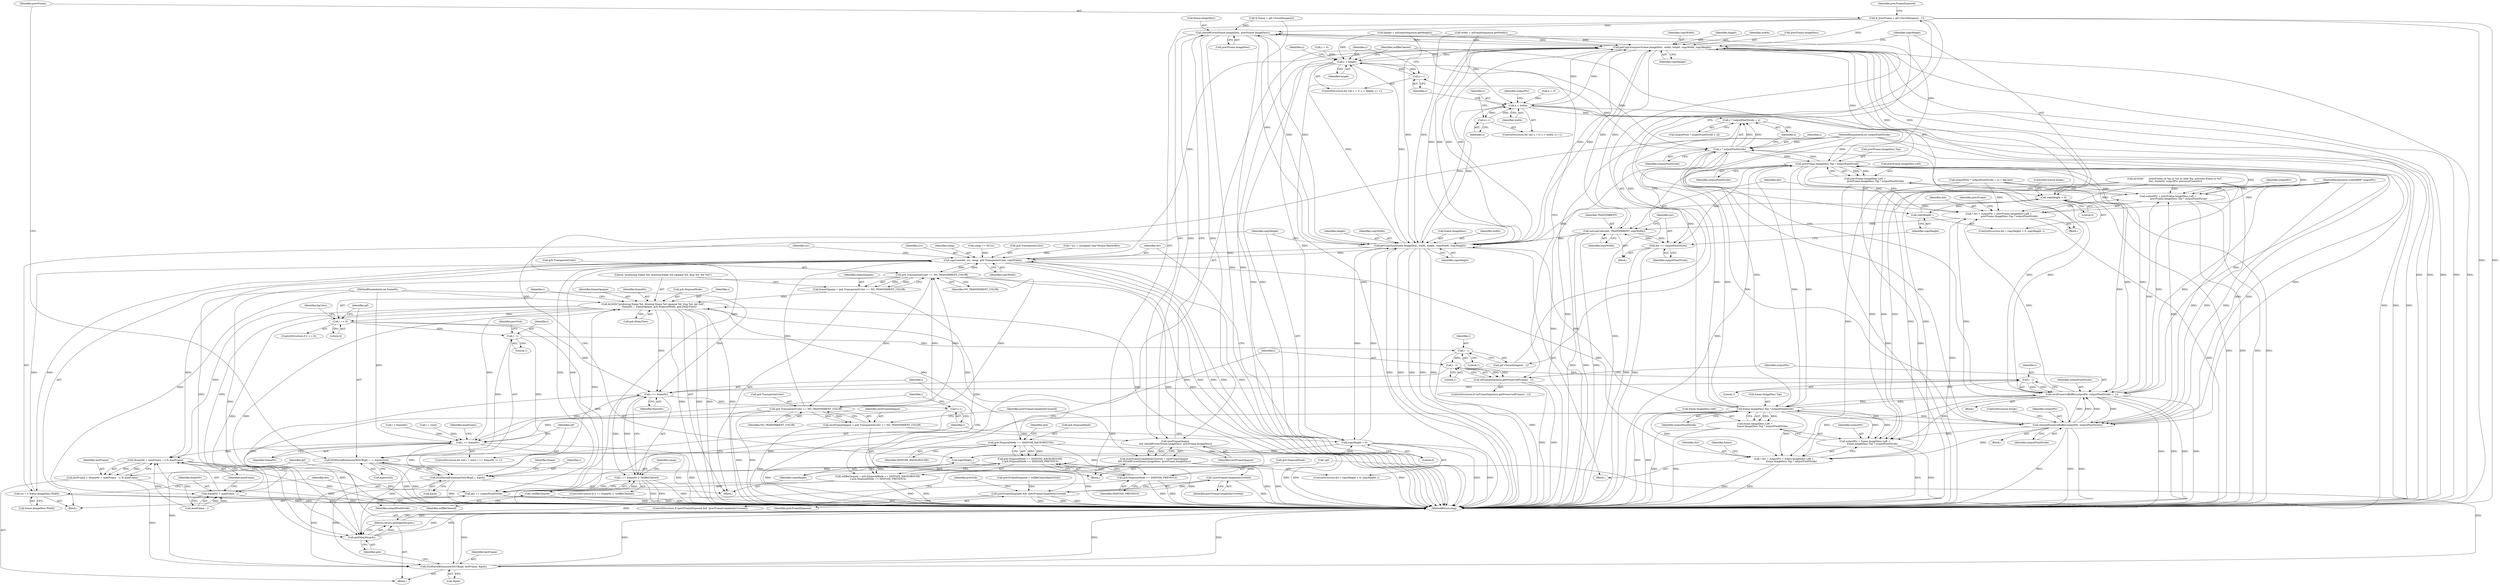 digraph "1_Android_ede8f95361dcbf9757aaf6d25ce59fa3767344e3@array" {
"1000273" [label="(Call,& prevFrame = gif->SavedImages[i - 1])"];
"1000300" [label="(Call,checkIfCover(frame.ImageDesc, prevFrame.ImageDesc))"];
"1000298" [label="(Call,newFrameOpaque\n && checkIfCover(frame.ImageDesc, prevFrame.ImageDesc))"];
"1000296" [label="(Call,prevFrameCompletelyCovered = newFrameOpaque\n && checkIfCover(frame.ImageDesc, prevFrame.ImageDesc))"];
"1000310" [label="(Call,!prevFrameCompletelyCovered)"];
"1000308" [label="(Call,prevFrameDisposed && !prevFrameCompletelyCovered)"];
"1000340" [label="(Call,getCopySize(prevFrame.ImageDesc, width, height, copyWidth, copyHeight))"];
"1000236" [label="(Call,y < height)"];
"1000239" [label="(Call,y++)"];
"1000257" [label="(Call,y * outputPixelStride)"];
"1000256" [label="(Call,y * outputPixelStride + x)"];
"1000331" [label="(Call,prevFrame.ImageDesc.Top * outputPixelStride)"];
"1000321" [label="(Call,* dst = outputPtr + prevFrame.ImageDesc.Left +\n                            prevFrame.ImageDesc.Top * outputPixelStride)"];
"1000355" [label="(Call,setLineColor(dst, TRANSPARENT, copyWidth))"];
"1000359" [label="(Call,dst += outputPixelStride)"];
"1000468" [label="(Call,getCopySize(frame.ImageDesc, width, height, copyWidth, copyHeight))"];
"1000247" [label="(Call,x < width)"];
"1000250" [label="(Call,x++)"];
"1000477" [label="(Call,copyHeight > 0)"];
"1000480" [label="(Call,copyHeight--)"];
"1000483" [label="(Call,copyLine(dst, src, cmap, gcb.TransparentColor, copyWidth))"];
"1000206" [label="(Call,gcb.TransparentColor == NO_TRANSPARENT_COLOR)"];
"1000204" [label="(Call,frameOpaque = gcb.TransparentColor == NO_TRANSPARENT_COLOR)"];
"1000211" [label="(Call,ALOGD(\"producing frame %d, drawing frame %d (opaque %d, disp %d, del %d)\",\n                frameNr, i, frameOpaque, gcb.DisposalMode, gcb.DelayTime))"];
"1000223" [label="(Call,i == 0)"];
"1000267" [label="(Call,i - 1)"];
"1000265" [label="(Call,DGifSavedExtensionToGCB(gif, i - 1, &prevGcb))"];
"1000190" [label="(Call,DGifSavedExtensionToGCB(gif, i, &gcb))"];
"1000517" [label="(Call,DGifSavedExtensionToGCB(gif, lastFrame, &gcb))"];
"1000279" [label="(Call,i - 1)"];
"1000371" [label="(Call,i - 1)"];
"1000370" [label="(Call,mFrameSequence.getPreservedFrame(i - 1))"];
"1000378" [label="(Call,i - 1)"];
"1000375" [label="(Call,savePreserveBuffer(outputPtr, outputPixelStride, i - 1))"];
"1000323" [label="(Call,outputPtr + prevFrame.ImageDesc.Left +\n                            prevFrame.ImageDesc.Top * outputPixelStride)"];
"1000365" [label="(Call,restorePreserveBuffer(outputPtr, outputPixelStride))"];
"1000449" [label="(Call,* dst = outputPtr + frame.ImageDesc.Left +\n                    frame.ImageDesc.Top * outputPixelStride)"];
"1000451" [label="(Call,outputPtr + frame.ImageDesc.Left +\n                    frame.ImageDesc.Top * outputPixelStride)"];
"1000459" [label="(Call,frame.ImageDesc.Top * outputPixelStride)"];
"1000453" [label="(Call,frame.ImageDesc.Left +\n                    frame.ImageDesc.Top * outputPixelStride)"];
"1000498" [label="(Call,dst += outputPixelStride)"];
"1000397" [label="(Call,i == frameNr)"];
"1000184" [label="(Call,i <= frameNr)"];
"1000510" [label="(Call,(frameNr + maxFrame - 1) % maxFrame)"];
"1000508" [label="(Call,lastFrame = (frameNr + maxFrame - 1) % maxFrame)"];
"1000511" [label="(Call,frameNr + maxFrame - 1)"];
"1000187" [label="(Call,i++)"];
"1000396" [label="(Call,i == frameNr || !willBeCleared)"];
"1000385" [label="(Call,gcb.DisposalMode == DISPOSE_BACKGROUND)"];
"1000384" [label="(Call,gcb.DisposalMode == DISPOSE_BACKGROUND\n || gcb.DisposalMode == DISPOSE_PREVIOUS)"];
"1000382" [label="(Call,willBeCleared = gcb.DisposalMode == DISPOSE_BACKGROUND\n || gcb.DisposalMode == DISPOSE_PREVIOUS)"];
"1000400" [label="(Call,!willBeCleared)"];
"1000390" [label="(Call,gcb.DisposalMode == DISPOSE_PREVIOUS)"];
"1000523" [label="(Call,getDelayMs(gcb))"];
"1000522" [label="(Return,return getDelayMs(gcb);)"];
"1000290" [label="(Call,gcb.TransparentColor == NO_TRANSPARENT_COLOR)"];
"1000288" [label="(Call,newFrameOpaque = gcb.TransparentColor == NO_TRANSPARENT_COLOR)"];
"1000491" [label="(Call,src += frame.ImageDesc.Width)"];
"1000325" [label="(Call,prevFrame.ImageDesc.Left +\n                            prevFrame.ImageDesc.Top * outputPixelStride)"];
"1000349" [label="(Call,copyHeight > 0)"];
"1000352" [label="(Call,copyHeight--)"];
"1000441" [label="(Call,* src = (unsigned char*)frame.RasterBits)"];
"1000219" [label="(Call,gcb.DelayTime)"];
"1000253" [label="(Call,outputPtr[y * outputPixelStride + x] = bgColor)"];
"1000487" [label="(Call,gcb.TransparentColor)"];
"1000481" [label="(Identifier,copyHeight)"];
"1000389" [label="(Identifier,DISPOSE_BACKGROUND)"];
"1000211" [label="(Call,ALOGD(\"producing frame %d, drawing frame %d (opaque %d, disp %d, del %d)\",\n                frameNr, i, frameOpaque, gcb.DisposalMode, gcb.DelayTime))"];
"1000119" [label="(Call,ALOGD(\"      drawFrame on %p nr %d on addr %p, previous frame nr %d\",\n this, frameNr, outputPtr, previousFrameNr))"];
"1000251" [label="(Identifier,x)"];
"1000484" [label="(Identifier,dst)"];
"1000520" [label="(Call,&gcb)"];
"1000454" [label="(Call,frame.ImageDesc.Left)"];
"1000216" [label="(Call,gcb.DisposalMode)"];
"1000325" [label="(Call,prevFrame.ImageDesc.Left +\n                            prevFrame.ImageDesc.Top * outputPixelStride)"];
"1000524" [label="(Identifier,gcb)"];
"1000298" [label="(Call,newFrameOpaque\n && checkIfCover(frame.ImageDesc, prevFrame.ImageDesc))"];
"1000105" [label="(Block,)"];
"1000392" [label="(Identifier,gcb)"];
"1000402" [label="(Block,)"];
"1000358" [label="(Identifier,copyWidth)"];
"1000224" [label="(Identifier,i)"];
"1000263" [label="(Block,)"];
"1000324" [label="(Identifier,outputPtr)"];
"1000210" [label="(Identifier,NO_TRANSPARENT_COLOR)"];
"1000453" [label="(Call,frame.ImageDesc.Left +\n                    frame.ImageDesc.Top * outputPixelStride)"];
"1000296" [label="(Call,prevFrameCompletelyCovered = newFrameOpaque\n && checkIfCover(frame.ImageDesc, prevFrame.ImageDesc))"];
"1000522" [label="(Return,return getDelayMs(gcb);)"];
"1000371" [label="(Call,i - 1)"];
"1000289" [label="(Identifier,newFrameOpaque)"];
"1000390" [label="(Call,gcb.DisposalMode == DISPOSE_PREVIOUS)"];
"1000346" [label="(Identifier,copyWidth)"];
"1000126" [label="(Call,height = mFrameSequence.getHeight())"];
"1000469" [label="(Call,frame.ImageDesc)"];
"1000270" [label="(Call,&prevGcb)"];
"1000315" [label="(Identifier,prevGcb)"];
"1000378" [label="(Call,i - 1)"];
"1000284" [label="(Identifier,prevFrameDisposed)"];
"1000485" [label="(Identifier,src)"];
"1000332" [label="(Call,prevFrame.ImageDesc.Top)"];
"1000231" [label="(ControlStructure,for (int y = 0; y < height; y++))"];
"1000225" [label="(Literal,0)"];
"1000493" [label="(Call,frame.ImageDesc.Width)"];
"1000331" [label="(Call,prevFrame.ImageDesc.Top * outputPixelStride)"];
"1000483" [label="(Call,copyLine(dst, src, cmap, gcb.TransparentColor, copyWidth))"];
"1000342" [label="(Identifier,prevFrame)"];
"1000257" [label="(Call,y * outputPixelStride)"];
"1000361" [label="(Identifier,outputPixelStride)"];
"1000397" [label="(Call,i == frameNr)"];
"1000250" [label="(Call,x++)"];
"1000179" [label="(ControlStructure,for (int i = start; i <= frameNr; i++))"];
"1000290" [label="(Call,gcb.TransparentColor == NO_TRANSPARENT_COLOR)"];
"1000460" [label="(Call,frame.ImageDesc.Top)"];
"1000151" [label="(Call,i < frameNr)"];
"1000357" [label="(Identifier,TRANSPARENT)"];
"1000193" [label="(Call,&gcb)"];
"1000491" [label="(Call,src += frame.ImageDesc.Width)"];
"1000500" [label="(Identifier,outputPixelStride)"];
"1000322" [label="(Identifier,dst)"];
"1000369" [label="(ControlStructure,if (mFrameSequence.getPreservedFrame(i - 1)))"];
"1000269" [label="(Literal,1)"];
"1000291" [label="(Call,gcb.TransparentColor)"];
"1000297" [label="(Identifier,prevFrameCompletelyCovered)"];
"1000311" [label="(Identifier,prevFrameCompletelyCovered)"];
"1000294" [label="(Identifier,NO_TRANSPARENT_COLOR)"];
"1000374" [label="(Block,)"];
"1000477" [label="(Call,copyHeight > 0)"];
"1000368" [label="(ControlStructure,break;)"];
"1000212" [label="(Literal,\"producing frame %d, drawing frame %d (opaque %d, disp %d, del %d)\")"];
"1000345" [label="(Identifier,height)"];
"1000451" [label="(Call,outputPtr + frame.ImageDesc.Left +\n                    frame.ImageDesc.Top * outputPixelStride)"];
"1000518" [label="(Identifier,gif)"];
"1000283" [label="(Call,prevFrameDisposed = willBeCleared(prevGcb))"];
"1000288" [label="(Call,newFrameOpaque = gcb.TransparentColor == NO_TRANSPARENT_COLOR)"];
"1000366" [label="(Identifier,outputPtr)"];
"1000398" [label="(Identifier,i)"];
"1000394" [label="(Identifier,DISPOSE_PREVIOUS)"];
"1000401" [label="(Identifier,willBeCleared)"];
"1000480" [label="(Call,copyHeight--)"];
"1000450" [label="(Identifier,dst)"];
"1000206" [label="(Call,gcb.TransparentColor == NO_TRANSPARENT_COLOR)"];
"1000280" [label="(Identifier,i)"];
"1000186" [label="(Identifier,frameNr)"];
"1000352" [label="(Call,copyHeight--)"];
"1000301" [label="(Call,frame.ImageDesc)"];
"1000499" [label="(Identifier,dst)"];
"1000382" [label="(Call,willBeCleared = gcb.DisposalMode == DISPOSE_BACKGROUND\n || gcb.DisposalMode == DISPOSE_PREVIOUS)"];
"1000354" [label="(Block,)"];
"1000248" [label="(Identifier,x)"];
"1000486" [label="(Identifier,cmap)"];
"1000370" [label="(Call,mFrameSequence.getPreservedFrame(i - 1))"];
"1000299" [label="(Identifier,newFrameOpaque)"];
"1000376" [label="(Identifier,outputPtr)"];
"1000184" [label="(Call,i <= frameNr)"];
"1000472" [label="(Identifier,width)"];
"1000275" [label="(Call,gif->SavedImages[i - 1])"];
"1000259" [label="(Identifier,outputPixelStride)"];
"1000205" [label="(Identifier,frameOpaque)"];
"1000513" [label="(Call,maxFrame - 1)"];
"1000351" [label="(Literal,0)"];
"1000465" [label="(Identifier,outputPixelStride)"];
"1000197" [label="(Identifier,frame)"];
"1000476" [label="(ControlStructure,for (; copyHeight > 0; copyHeight--))"];
"1000353" [label="(Identifier,copyHeight)"];
"1000214" [label="(Identifier,i)"];
"1000367" [label="(Identifier,outputPixelStride)"];
"1000385" [label="(Call,gcb.DisposalMode == DISPOSE_BACKGROUND)"];
"1000350" [label="(Identifier,copyHeight)"];
"1000255" [label="(Identifier,outputPtr)"];
"1000274" [label="(Identifier,prevFrame)"];
"1000267" [label="(Call,i - 1)"];
"1000130" [label="(Call,width = mFrameSequence.getWidth())"];
"1000271" [label="(Identifier,prevGcb)"];
"1000111" [label="(Call,!gif)"];
"1000512" [label="(Identifier,frameNr)"];
"1000310" [label="(Call,!prevFrameCompletelyCovered)"];
"1000473" [label="(Identifier,height)"];
"1000254" [label="(Call,outputPtr[y * outputPixelStride + x])"];
"1000468" [label="(Call,getCopySize(frame.ImageDesc, width, height, copyWidth, copyHeight))"];
"1000323" [label="(Call,outputPtr + prevFrame.ImageDesc.Left +\n                            prevFrame.ImageDesc.Top * outputPixelStride)"];
"1000519" [label="(Identifier,lastFrame)"];
"1000300" [label="(Call,checkIfCover(frame.ImageDesc, prevFrame.ImageDesc))"];
"1000307" [label="(ControlStructure,if (prevFrameDisposed && !prevFrameCompletelyCovered))"];
"1000244" [label="(Call,x = 0)"];
"1000266" [label="(Identifier,gif)"];
"1000379" [label="(Identifier,i)"];
"1000273" [label="(Call,& prevFrame = gif->SavedImages[i - 1])"];
"1000281" [label="(Literal,1)"];
"1000326" [label="(Call,prevFrame.ImageDesc.Left)"];
"1000247" [label="(Call,x < width)"];
"1000189" [label="(Block,)"];
"1000380" [label="(Literal,1)"];
"1000240" [label="(Identifier,y)"];
"1000237" [label="(Identifier,y)"];
"1000525" [label="(MethodReturn,long)"];
"1000260" [label="(Identifier,x)"];
"1000503" [label="(Identifier,maxFrame)"];
"1000215" [label="(Identifier,frameOpaque)"];
"1000242" [label="(ControlStructure,for (int x = 0; x < width; x++))"];
"1000517" [label="(Call,DGifSavedExtensionToGCB(gif, lastFrame, &gcb))"];
"1000470" [label="(Identifier,frame)"];
"1000308" [label="(Call,prevFrameDisposed && !prevFrameCompletelyCovered)"];
"1000384" [label="(Call,gcb.DisposalMode == DISPOSE_BACKGROUND\n || gcb.DisposalMode == DISPOSE_PREVIOUS)"];
"1000222" [label="(ControlStructure,if (i == 0))"];
"1000355" [label="(Call,setLineColor(dst, TRANSPARENT, copyWidth))"];
"1000340" [label="(Call,getCopySize(prevFrame.ImageDesc, width, height, copyWidth, copyHeight))"];
"1000475" [label="(Identifier,copyHeight)"];
"1000474" [label="(Identifier,copyWidth)"];
"1000373" [label="(Literal,1)"];
"1000187" [label="(Call,i++)"];
"1000191" [label="(Identifier,gif)"];
"1000344" [label="(Identifier,width)"];
"1000190" [label="(Call,DGifSavedExtensionToGCB(gif, i, &gcb))"];
"1000372" [label="(Identifier,i)"];
"1000319" [label="(Block,)"];
"1000425" [label="(Call,cmap == NULL)"];
"1000492" [label="(Identifier,src)"];
"1000204" [label="(Call,frameOpaque = gcb.TransparentColor == NO_TRANSPARENT_COLOR)"];
"1000348" [label="(ControlStructure,for (; copyHeight > 0; copyHeight--))"];
"1000377" [label="(Identifier,outputPixelStride)"];
"1000396" [label="(Call,i == frameNr || !willBeCleared)"];
"1000452" [label="(Identifier,outputPtr)"];
"1000360" [label="(Identifier,dst)"];
"1000239" [label="(Call,y++)"];
"1000459" [label="(Call,frame.ImageDesc.Top * outputPixelStride)"];
"1000347" [label="(Identifier,copyHeight)"];
"1000362" [label="(ControlStructure,break;)"];
"1000341" [label="(Call,prevFrame.ImageDesc)"];
"1000386" [label="(Call,gcb.DisposalMode)"];
"1000213" [label="(Identifier,frameNr)"];
"1000498" [label="(Call,dst += outputPixelStride)"];
"1000321" [label="(Call,* dst = outputPtr + prevFrame.ImageDesc.Left +\n                            prevFrame.ImageDesc.Top * outputPixelStride)"];
"1000359" [label="(Call,dst += outputPixelStride)"];
"1000478" [label="(Identifier,copyHeight)"];
"1000482" [label="(Block,)"];
"1000207" [label="(Call,gcb.TransparentColor)"];
"1000510" [label="(Call,(frameNr + maxFrame - 1) % maxFrame)"];
"1000265" [label="(Call,DGifSavedExtensionToGCB(gif, i - 1, &prevGcb))"];
"1000516" [label="(Identifier,maxFrame)"];
"1000245" [label="(Identifier,x)"];
"1000509" [label="(Identifier,lastFrame)"];
"1000268" [label="(Identifier,i)"];
"1000349" [label="(Call,copyHeight > 0)"];
"1000479" [label="(Literal,0)"];
"1000400" [label="(Call,!willBeCleared)"];
"1000356" [label="(Identifier,dst)"];
"1000258" [label="(Identifier,y)"];
"1000511" [label="(Call,frameNr + maxFrame - 1)"];
"1000364" [label="(Block,)"];
"1000395" [label="(ControlStructure,if (i == frameNr || !willBeCleared))"];
"1000103" [label="(MethodParameterIn,int outputPixelStride)"];
"1000256" [label="(Call,y * outputPixelStride + x)"];
"1000399" [label="(Identifier,frameNr)"];
"1000102" [label="(MethodParameterIn,Color8888* outputPtr)"];
"1000185" [label="(Identifier,i)"];
"1000236" [label="(Call,y < height)"];
"1000181" [label="(Call,i = start)"];
"1000233" [label="(Call,y = 0)"];
"1000391" [label="(Call,gcb.DisposalMode)"];
"1000383" [label="(Identifier,willBeCleared)"];
"1000490" [label="(Identifier,copyWidth)"];
"1000523" [label="(Call,getDelayMs(gcb))"];
"1000304" [label="(Call,prevFrame.ImageDesc)"];
"1000188" [label="(Identifier,i)"];
"1000196" [label="(Call,& frame = gif->SavedImages[i])"];
"1000192" [label="(Identifier,i)"];
"1000223" [label="(Call,i == 0)"];
"1000365" [label="(Call,restorePreserveBuffer(outputPtr, outputPixelStride))"];
"1000375" [label="(Call,savePreserveBuffer(outputPtr, outputPixelStride, i - 1))"];
"1000405" [label="(Identifier,cmap)"];
"1000238" [label="(Identifier,height)"];
"1000449" [label="(Call,* dst = outputPtr + frame.ImageDesc.Left +\n                    frame.ImageDesc.Top * outputPixelStride)"];
"1000508" [label="(Call,lastFrame = (frameNr + maxFrame - 1) % maxFrame)"];
"1000279" [label="(Call,i - 1)"];
"1000101" [label="(MethodParameterIn,int frameNr)"];
"1000337" [label="(Identifier,outputPixelStride)"];
"1000249" [label="(Identifier,width)"];
"1000229" [label="(Identifier,bgColor)"];
"1000309" [label="(Identifier,prevFrameDisposed)"];
"1000273" -> "1000263"  [label="AST: "];
"1000273" -> "1000275"  [label="CFG: "];
"1000274" -> "1000273"  [label="AST: "];
"1000275" -> "1000273"  [label="AST: "];
"1000284" -> "1000273"  [label="CFG: "];
"1000273" -> "1000525"  [label="DDG: "];
"1000273" -> "1000525"  [label="DDG: "];
"1000273" -> "1000300"  [label="DDG: "];
"1000273" -> "1000340"  [label="DDG: "];
"1000300" -> "1000298"  [label="AST: "];
"1000300" -> "1000304"  [label="CFG: "];
"1000301" -> "1000300"  [label="AST: "];
"1000304" -> "1000300"  [label="AST: "];
"1000298" -> "1000300"  [label="CFG: "];
"1000300" -> "1000525"  [label="DDG: "];
"1000300" -> "1000525"  [label="DDG: "];
"1000300" -> "1000298"  [label="DDG: "];
"1000300" -> "1000298"  [label="DDG: "];
"1000459" -> "1000300"  [label="DDG: "];
"1000468" -> "1000300"  [label="DDG: "];
"1000196" -> "1000300"  [label="DDG: "];
"1000331" -> "1000300"  [label="DDG: "];
"1000340" -> "1000300"  [label="DDG: "];
"1000300" -> "1000340"  [label="DDG: "];
"1000300" -> "1000468"  [label="DDG: "];
"1000298" -> "1000296"  [label="AST: "];
"1000298" -> "1000299"  [label="CFG: "];
"1000299" -> "1000298"  [label="AST: "];
"1000296" -> "1000298"  [label="CFG: "];
"1000298" -> "1000525"  [label="DDG: "];
"1000298" -> "1000525"  [label="DDG: "];
"1000298" -> "1000296"  [label="DDG: "];
"1000298" -> "1000296"  [label="DDG: "];
"1000288" -> "1000298"  [label="DDG: "];
"1000296" -> "1000263"  [label="AST: "];
"1000297" -> "1000296"  [label="AST: "];
"1000309" -> "1000296"  [label="CFG: "];
"1000296" -> "1000525"  [label="DDG: "];
"1000296" -> "1000525"  [label="DDG: "];
"1000296" -> "1000310"  [label="DDG: "];
"1000310" -> "1000308"  [label="AST: "];
"1000310" -> "1000311"  [label="CFG: "];
"1000311" -> "1000310"  [label="AST: "];
"1000308" -> "1000310"  [label="CFG: "];
"1000310" -> "1000525"  [label="DDG: "];
"1000310" -> "1000308"  [label="DDG: "];
"1000308" -> "1000307"  [label="AST: "];
"1000308" -> "1000309"  [label="CFG: "];
"1000309" -> "1000308"  [label="AST: "];
"1000315" -> "1000308"  [label="CFG: "];
"1000372" -> "1000308"  [label="CFG: "];
"1000308" -> "1000525"  [label="DDG: "];
"1000308" -> "1000525"  [label="DDG: "];
"1000308" -> "1000525"  [label="DDG: "];
"1000283" -> "1000308"  [label="DDG: "];
"1000340" -> "1000319"  [label="AST: "];
"1000340" -> "1000347"  [label="CFG: "];
"1000341" -> "1000340"  [label="AST: "];
"1000344" -> "1000340"  [label="AST: "];
"1000345" -> "1000340"  [label="AST: "];
"1000346" -> "1000340"  [label="AST: "];
"1000347" -> "1000340"  [label="AST: "];
"1000350" -> "1000340"  [label="CFG: "];
"1000340" -> "1000525"  [label="DDG: "];
"1000340" -> "1000525"  [label="DDG: "];
"1000340" -> "1000525"  [label="DDG: "];
"1000340" -> "1000525"  [label="DDG: "];
"1000340" -> "1000525"  [label="DDG: "];
"1000340" -> "1000236"  [label="DDG: "];
"1000340" -> "1000247"  [label="DDG: "];
"1000331" -> "1000340"  [label="DDG: "];
"1000468" -> "1000340"  [label="DDG: "];
"1000468" -> "1000340"  [label="DDG: "];
"1000468" -> "1000340"  [label="DDG: "];
"1000247" -> "1000340"  [label="DDG: "];
"1000130" -> "1000340"  [label="DDG: "];
"1000236" -> "1000340"  [label="DDG: "];
"1000126" -> "1000340"  [label="DDG: "];
"1000355" -> "1000340"  [label="DDG: "];
"1000483" -> "1000340"  [label="DDG: "];
"1000349" -> "1000340"  [label="DDG: "];
"1000477" -> "1000340"  [label="DDG: "];
"1000340" -> "1000349"  [label="DDG: "];
"1000340" -> "1000355"  [label="DDG: "];
"1000340" -> "1000468"  [label="DDG: "];
"1000340" -> "1000468"  [label="DDG: "];
"1000340" -> "1000468"  [label="DDG: "];
"1000236" -> "1000231"  [label="AST: "];
"1000236" -> "1000238"  [label="CFG: "];
"1000237" -> "1000236"  [label="AST: "];
"1000238" -> "1000236"  [label="AST: "];
"1000245" -> "1000236"  [label="CFG: "];
"1000383" -> "1000236"  [label="CFG: "];
"1000236" -> "1000525"  [label="DDG: "];
"1000236" -> "1000525"  [label="DDG: "];
"1000236" -> "1000525"  [label="DDG: "];
"1000239" -> "1000236"  [label="DDG: "];
"1000233" -> "1000236"  [label="DDG: "];
"1000126" -> "1000236"  [label="DDG: "];
"1000468" -> "1000236"  [label="DDG: "];
"1000236" -> "1000239"  [label="DDG: "];
"1000236" -> "1000257"  [label="DDG: "];
"1000236" -> "1000468"  [label="DDG: "];
"1000239" -> "1000231"  [label="AST: "];
"1000239" -> "1000240"  [label="CFG: "];
"1000240" -> "1000239"  [label="AST: "];
"1000237" -> "1000239"  [label="CFG: "];
"1000257" -> "1000239"  [label="DDG: "];
"1000257" -> "1000256"  [label="AST: "];
"1000257" -> "1000259"  [label="CFG: "];
"1000258" -> "1000257"  [label="AST: "];
"1000259" -> "1000257"  [label="AST: "];
"1000260" -> "1000257"  [label="CFG: "];
"1000257" -> "1000525"  [label="DDG: "];
"1000257" -> "1000256"  [label="DDG: "];
"1000257" -> "1000256"  [label="DDG: "];
"1000375" -> "1000257"  [label="DDG: "];
"1000459" -> "1000257"  [label="DDG: "];
"1000365" -> "1000257"  [label="DDG: "];
"1000331" -> "1000257"  [label="DDG: "];
"1000103" -> "1000257"  [label="DDG: "];
"1000257" -> "1000331"  [label="DDG: "];
"1000257" -> "1000365"  [label="DDG: "];
"1000257" -> "1000375"  [label="DDG: "];
"1000257" -> "1000459"  [label="DDG: "];
"1000256" -> "1000254"  [label="AST: "];
"1000256" -> "1000260"  [label="CFG: "];
"1000260" -> "1000256"  [label="AST: "];
"1000254" -> "1000256"  [label="CFG: "];
"1000256" -> "1000525"  [label="DDG: "];
"1000247" -> "1000256"  [label="DDG: "];
"1000331" -> "1000325"  [label="AST: "];
"1000331" -> "1000337"  [label="CFG: "];
"1000332" -> "1000331"  [label="AST: "];
"1000337" -> "1000331"  [label="AST: "];
"1000325" -> "1000331"  [label="CFG: "];
"1000331" -> "1000525"  [label="DDG: "];
"1000331" -> "1000525"  [label="DDG: "];
"1000331" -> "1000321"  [label="DDG: "];
"1000331" -> "1000321"  [label="DDG: "];
"1000331" -> "1000323"  [label="DDG: "];
"1000331" -> "1000323"  [label="DDG: "];
"1000331" -> "1000325"  [label="DDG: "];
"1000331" -> "1000325"  [label="DDG: "];
"1000375" -> "1000331"  [label="DDG: "];
"1000459" -> "1000331"  [label="DDG: "];
"1000365" -> "1000331"  [label="DDG: "];
"1000103" -> "1000331"  [label="DDG: "];
"1000331" -> "1000359"  [label="DDG: "];
"1000331" -> "1000365"  [label="DDG: "];
"1000331" -> "1000375"  [label="DDG: "];
"1000331" -> "1000459"  [label="DDG: "];
"1000321" -> "1000319"  [label="AST: "];
"1000321" -> "1000323"  [label="CFG: "];
"1000322" -> "1000321"  [label="AST: "];
"1000323" -> "1000321"  [label="AST: "];
"1000342" -> "1000321"  [label="CFG: "];
"1000321" -> "1000525"  [label="DDG: "];
"1000321" -> "1000525"  [label="DDG: "];
"1000375" -> "1000321"  [label="DDG: "];
"1000253" -> "1000321"  [label="DDG: "];
"1000119" -> "1000321"  [label="DDG: "];
"1000365" -> "1000321"  [label="DDG: "];
"1000102" -> "1000321"  [label="DDG: "];
"1000321" -> "1000355"  [label="DDG: "];
"1000355" -> "1000354"  [label="AST: "];
"1000355" -> "1000358"  [label="CFG: "];
"1000356" -> "1000355"  [label="AST: "];
"1000357" -> "1000355"  [label="AST: "];
"1000358" -> "1000355"  [label="AST: "];
"1000360" -> "1000355"  [label="CFG: "];
"1000355" -> "1000525"  [label="DDG: "];
"1000355" -> "1000525"  [label="DDG: "];
"1000355" -> "1000525"  [label="DDG: "];
"1000359" -> "1000355"  [label="DDG: "];
"1000355" -> "1000359"  [label="DDG: "];
"1000355" -> "1000468"  [label="DDG: "];
"1000359" -> "1000354"  [label="AST: "];
"1000359" -> "1000361"  [label="CFG: "];
"1000360" -> "1000359"  [label="AST: "];
"1000361" -> "1000359"  [label="AST: "];
"1000353" -> "1000359"  [label="CFG: "];
"1000359" -> "1000525"  [label="DDG: "];
"1000359" -> "1000525"  [label="DDG: "];
"1000103" -> "1000359"  [label="DDG: "];
"1000468" -> "1000402"  [label="AST: "];
"1000468" -> "1000475"  [label="CFG: "];
"1000469" -> "1000468"  [label="AST: "];
"1000472" -> "1000468"  [label="AST: "];
"1000473" -> "1000468"  [label="AST: "];
"1000474" -> "1000468"  [label="AST: "];
"1000475" -> "1000468"  [label="AST: "];
"1000478" -> "1000468"  [label="CFG: "];
"1000468" -> "1000525"  [label="DDG: "];
"1000468" -> "1000525"  [label="DDG: "];
"1000468" -> "1000525"  [label="DDG: "];
"1000468" -> "1000525"  [label="DDG: "];
"1000468" -> "1000525"  [label="DDG: "];
"1000468" -> "1000247"  [label="DDG: "];
"1000459" -> "1000468"  [label="DDG: "];
"1000196" -> "1000468"  [label="DDG: "];
"1000247" -> "1000468"  [label="DDG: "];
"1000130" -> "1000468"  [label="DDG: "];
"1000126" -> "1000468"  [label="DDG: "];
"1000483" -> "1000468"  [label="DDG: "];
"1000349" -> "1000468"  [label="DDG: "];
"1000477" -> "1000468"  [label="DDG: "];
"1000468" -> "1000477"  [label="DDG: "];
"1000468" -> "1000483"  [label="DDG: "];
"1000247" -> "1000242"  [label="AST: "];
"1000247" -> "1000249"  [label="CFG: "];
"1000248" -> "1000247"  [label="AST: "];
"1000249" -> "1000247"  [label="AST: "];
"1000255" -> "1000247"  [label="CFG: "];
"1000240" -> "1000247"  [label="CFG: "];
"1000247" -> "1000525"  [label="DDG: "];
"1000247" -> "1000525"  [label="DDG: "];
"1000247" -> "1000525"  [label="DDG: "];
"1000250" -> "1000247"  [label="DDG: "];
"1000244" -> "1000247"  [label="DDG: "];
"1000130" -> "1000247"  [label="DDG: "];
"1000247" -> "1000250"  [label="DDG: "];
"1000250" -> "1000242"  [label="AST: "];
"1000250" -> "1000251"  [label="CFG: "];
"1000251" -> "1000250"  [label="AST: "];
"1000248" -> "1000250"  [label="CFG: "];
"1000477" -> "1000476"  [label="AST: "];
"1000477" -> "1000479"  [label="CFG: "];
"1000478" -> "1000477"  [label="AST: "];
"1000479" -> "1000477"  [label="AST: "];
"1000484" -> "1000477"  [label="CFG: "];
"1000188" -> "1000477"  [label="CFG: "];
"1000477" -> "1000525"  [label="DDG: "];
"1000477" -> "1000525"  [label="DDG: "];
"1000480" -> "1000477"  [label="DDG: "];
"1000477" -> "1000480"  [label="DDG: "];
"1000480" -> "1000476"  [label="AST: "];
"1000480" -> "1000481"  [label="CFG: "];
"1000481" -> "1000480"  [label="AST: "];
"1000478" -> "1000480"  [label="CFG: "];
"1000483" -> "1000482"  [label="AST: "];
"1000483" -> "1000490"  [label="CFG: "];
"1000484" -> "1000483"  [label="AST: "];
"1000485" -> "1000483"  [label="AST: "];
"1000486" -> "1000483"  [label="AST: "];
"1000487" -> "1000483"  [label="AST: "];
"1000490" -> "1000483"  [label="AST: "];
"1000492" -> "1000483"  [label="CFG: "];
"1000483" -> "1000525"  [label="DDG: "];
"1000483" -> "1000525"  [label="DDG: "];
"1000483" -> "1000525"  [label="DDG: "];
"1000483" -> "1000525"  [label="DDG: "];
"1000483" -> "1000206"  [label="DDG: "];
"1000449" -> "1000483"  [label="DDG: "];
"1000498" -> "1000483"  [label="DDG: "];
"1000441" -> "1000483"  [label="DDG: "];
"1000491" -> "1000483"  [label="DDG: "];
"1000425" -> "1000483"  [label="DDG: "];
"1000290" -> "1000483"  [label="DDG: "];
"1000206" -> "1000483"  [label="DDG: "];
"1000483" -> "1000491"  [label="DDG: "];
"1000483" -> "1000498"  [label="DDG: "];
"1000483" -> "1000523"  [label="DDG: "];
"1000206" -> "1000204"  [label="AST: "];
"1000206" -> "1000210"  [label="CFG: "];
"1000207" -> "1000206"  [label="AST: "];
"1000210" -> "1000206"  [label="AST: "];
"1000204" -> "1000206"  [label="CFG: "];
"1000206" -> "1000525"  [label="DDG: "];
"1000206" -> "1000525"  [label="DDG: "];
"1000206" -> "1000204"  [label="DDG: "];
"1000206" -> "1000204"  [label="DDG: "];
"1000290" -> "1000206"  [label="DDG: "];
"1000290" -> "1000206"  [label="DDG: "];
"1000206" -> "1000290"  [label="DDG: "];
"1000206" -> "1000290"  [label="DDG: "];
"1000206" -> "1000523"  [label="DDG: "];
"1000204" -> "1000189"  [label="AST: "];
"1000205" -> "1000204"  [label="AST: "];
"1000212" -> "1000204"  [label="CFG: "];
"1000204" -> "1000525"  [label="DDG: "];
"1000204" -> "1000211"  [label="DDG: "];
"1000211" -> "1000189"  [label="AST: "];
"1000211" -> "1000219"  [label="CFG: "];
"1000212" -> "1000211"  [label="AST: "];
"1000213" -> "1000211"  [label="AST: "];
"1000214" -> "1000211"  [label="AST: "];
"1000215" -> "1000211"  [label="AST: "];
"1000216" -> "1000211"  [label="AST: "];
"1000219" -> "1000211"  [label="AST: "];
"1000224" -> "1000211"  [label="CFG: "];
"1000211" -> "1000525"  [label="DDG: "];
"1000211" -> "1000525"  [label="DDG: "];
"1000211" -> "1000525"  [label="DDG: "];
"1000211" -> "1000525"  [label="DDG: "];
"1000184" -> "1000211"  [label="DDG: "];
"1000101" -> "1000211"  [label="DDG: "];
"1000190" -> "1000211"  [label="DDG: "];
"1000390" -> "1000211"  [label="DDG: "];
"1000385" -> "1000211"  [label="DDG: "];
"1000211" -> "1000223"  [label="DDG: "];
"1000211" -> "1000385"  [label="DDG: "];
"1000211" -> "1000397"  [label="DDG: "];
"1000211" -> "1000510"  [label="DDG: "];
"1000211" -> "1000511"  [label="DDG: "];
"1000211" -> "1000523"  [label="DDG: "];
"1000211" -> "1000523"  [label="DDG: "];
"1000223" -> "1000222"  [label="AST: "];
"1000223" -> "1000225"  [label="CFG: "];
"1000224" -> "1000223"  [label="AST: "];
"1000225" -> "1000223"  [label="AST: "];
"1000229" -> "1000223"  [label="CFG: "];
"1000266" -> "1000223"  [label="CFG: "];
"1000223" -> "1000525"  [label="DDG: "];
"1000223" -> "1000267"  [label="DDG: "];
"1000223" -> "1000397"  [label="DDG: "];
"1000267" -> "1000265"  [label="AST: "];
"1000267" -> "1000269"  [label="CFG: "];
"1000268" -> "1000267"  [label="AST: "];
"1000269" -> "1000267"  [label="AST: "];
"1000271" -> "1000267"  [label="CFG: "];
"1000267" -> "1000265"  [label="DDG: "];
"1000267" -> "1000265"  [label="DDG: "];
"1000267" -> "1000279"  [label="DDG: "];
"1000265" -> "1000263"  [label="AST: "];
"1000265" -> "1000270"  [label="CFG: "];
"1000266" -> "1000265"  [label="AST: "];
"1000270" -> "1000265"  [label="AST: "];
"1000274" -> "1000265"  [label="CFG: "];
"1000265" -> "1000525"  [label="DDG: "];
"1000265" -> "1000525"  [label="DDG: "];
"1000265" -> "1000190"  [label="DDG: "];
"1000190" -> "1000265"  [label="DDG: "];
"1000265" -> "1000517"  [label="DDG: "];
"1000190" -> "1000189"  [label="AST: "];
"1000190" -> "1000193"  [label="CFG: "];
"1000191" -> "1000190"  [label="AST: "];
"1000192" -> "1000190"  [label="AST: "];
"1000193" -> "1000190"  [label="AST: "];
"1000197" -> "1000190"  [label="CFG: "];
"1000190" -> "1000525"  [label="DDG: "];
"1000111" -> "1000190"  [label="DDG: "];
"1000184" -> "1000190"  [label="DDG: "];
"1000190" -> "1000517"  [label="DDG: "];
"1000190" -> "1000517"  [label="DDG: "];
"1000517" -> "1000105"  [label="AST: "];
"1000517" -> "1000520"  [label="CFG: "];
"1000518" -> "1000517"  [label="AST: "];
"1000519" -> "1000517"  [label="AST: "];
"1000520" -> "1000517"  [label="AST: "];
"1000524" -> "1000517"  [label="CFG: "];
"1000517" -> "1000525"  [label="DDG: "];
"1000517" -> "1000525"  [label="DDG: "];
"1000517" -> "1000525"  [label="DDG: "];
"1000517" -> "1000525"  [label="DDG: "];
"1000111" -> "1000517"  [label="DDG: "];
"1000508" -> "1000517"  [label="DDG: "];
"1000279" -> "1000275"  [label="AST: "];
"1000279" -> "1000281"  [label="CFG: "];
"1000280" -> "1000279"  [label="AST: "];
"1000281" -> "1000279"  [label="AST: "];
"1000275" -> "1000279"  [label="CFG: "];
"1000279" -> "1000525"  [label="DDG: "];
"1000279" -> "1000371"  [label="DDG: "];
"1000371" -> "1000370"  [label="AST: "];
"1000371" -> "1000373"  [label="CFG: "];
"1000372" -> "1000371"  [label="AST: "];
"1000373" -> "1000371"  [label="AST: "];
"1000370" -> "1000371"  [label="CFG: "];
"1000371" -> "1000370"  [label="DDG: "];
"1000371" -> "1000370"  [label="DDG: "];
"1000371" -> "1000378"  [label="DDG: "];
"1000371" -> "1000397"  [label="DDG: "];
"1000370" -> "1000369"  [label="AST: "];
"1000376" -> "1000370"  [label="CFG: "];
"1000383" -> "1000370"  [label="CFG: "];
"1000370" -> "1000525"  [label="DDG: "];
"1000370" -> "1000525"  [label="DDG: "];
"1000378" -> "1000375"  [label="AST: "];
"1000378" -> "1000380"  [label="CFG: "];
"1000379" -> "1000378"  [label="AST: "];
"1000380" -> "1000378"  [label="AST: "];
"1000375" -> "1000378"  [label="CFG: "];
"1000378" -> "1000375"  [label="DDG: "];
"1000378" -> "1000375"  [label="DDG: "];
"1000378" -> "1000397"  [label="DDG: "];
"1000375" -> "1000374"  [label="AST: "];
"1000376" -> "1000375"  [label="AST: "];
"1000377" -> "1000375"  [label="AST: "];
"1000383" -> "1000375"  [label="CFG: "];
"1000375" -> "1000525"  [label="DDG: "];
"1000375" -> "1000525"  [label="DDG: "];
"1000375" -> "1000525"  [label="DDG: "];
"1000375" -> "1000525"  [label="DDG: "];
"1000375" -> "1000323"  [label="DDG: "];
"1000375" -> "1000365"  [label="DDG: "];
"1000375" -> "1000365"  [label="DDG: "];
"1000253" -> "1000375"  [label="DDG: "];
"1000119" -> "1000375"  [label="DDG: "];
"1000365" -> "1000375"  [label="DDG: "];
"1000365" -> "1000375"  [label="DDG: "];
"1000102" -> "1000375"  [label="DDG: "];
"1000459" -> "1000375"  [label="DDG: "];
"1000103" -> "1000375"  [label="DDG: "];
"1000375" -> "1000449"  [label="DDG: "];
"1000375" -> "1000451"  [label="DDG: "];
"1000375" -> "1000459"  [label="DDG: "];
"1000323" -> "1000325"  [label="CFG: "];
"1000324" -> "1000323"  [label="AST: "];
"1000325" -> "1000323"  [label="AST: "];
"1000323" -> "1000525"  [label="DDG: "];
"1000323" -> "1000525"  [label="DDG: "];
"1000253" -> "1000323"  [label="DDG: "];
"1000119" -> "1000323"  [label="DDG: "];
"1000365" -> "1000323"  [label="DDG: "];
"1000102" -> "1000323"  [label="DDG: "];
"1000365" -> "1000364"  [label="AST: "];
"1000365" -> "1000367"  [label="CFG: "];
"1000366" -> "1000365"  [label="AST: "];
"1000367" -> "1000365"  [label="AST: "];
"1000368" -> "1000365"  [label="CFG: "];
"1000365" -> "1000525"  [label="DDG: "];
"1000365" -> "1000525"  [label="DDG: "];
"1000365" -> "1000525"  [label="DDG: "];
"1000253" -> "1000365"  [label="DDG: "];
"1000119" -> "1000365"  [label="DDG: "];
"1000102" -> "1000365"  [label="DDG: "];
"1000459" -> "1000365"  [label="DDG: "];
"1000103" -> "1000365"  [label="DDG: "];
"1000365" -> "1000449"  [label="DDG: "];
"1000365" -> "1000451"  [label="DDG: "];
"1000365" -> "1000459"  [label="DDG: "];
"1000449" -> "1000402"  [label="AST: "];
"1000449" -> "1000451"  [label="CFG: "];
"1000450" -> "1000449"  [label="AST: "];
"1000451" -> "1000449"  [label="AST: "];
"1000470" -> "1000449"  [label="CFG: "];
"1000449" -> "1000525"  [label="DDG: "];
"1000449" -> "1000525"  [label="DDG: "];
"1000253" -> "1000449"  [label="DDG: "];
"1000119" -> "1000449"  [label="DDG: "];
"1000102" -> "1000449"  [label="DDG: "];
"1000459" -> "1000449"  [label="DDG: "];
"1000459" -> "1000449"  [label="DDG: "];
"1000451" -> "1000453"  [label="CFG: "];
"1000452" -> "1000451"  [label="AST: "];
"1000453" -> "1000451"  [label="AST: "];
"1000451" -> "1000525"  [label="DDG: "];
"1000451" -> "1000525"  [label="DDG: "];
"1000253" -> "1000451"  [label="DDG: "];
"1000119" -> "1000451"  [label="DDG: "];
"1000102" -> "1000451"  [label="DDG: "];
"1000459" -> "1000451"  [label="DDG: "];
"1000459" -> "1000451"  [label="DDG: "];
"1000459" -> "1000453"  [label="AST: "];
"1000459" -> "1000465"  [label="CFG: "];
"1000460" -> "1000459"  [label="AST: "];
"1000465" -> "1000459"  [label="AST: "];
"1000453" -> "1000459"  [label="CFG: "];
"1000459" -> "1000525"  [label="DDG: "];
"1000459" -> "1000525"  [label="DDG: "];
"1000459" -> "1000453"  [label="DDG: "];
"1000459" -> "1000453"  [label="DDG: "];
"1000103" -> "1000459"  [label="DDG: "];
"1000459" -> "1000498"  [label="DDG: "];
"1000454" -> "1000453"  [label="AST: "];
"1000453" -> "1000525"  [label="DDG: "];
"1000453" -> "1000525"  [label="DDG: "];
"1000498" -> "1000482"  [label="AST: "];
"1000498" -> "1000500"  [label="CFG: "];
"1000499" -> "1000498"  [label="AST: "];
"1000500" -> "1000498"  [label="AST: "];
"1000481" -> "1000498"  [label="CFG: "];
"1000498" -> "1000525"  [label="DDG: "];
"1000498" -> "1000525"  [label="DDG: "];
"1000103" -> "1000498"  [label="DDG: "];
"1000397" -> "1000396"  [label="AST: "];
"1000397" -> "1000399"  [label="CFG: "];
"1000398" -> "1000397"  [label="AST: "];
"1000399" -> "1000397"  [label="AST: "];
"1000401" -> "1000397"  [label="CFG: "];
"1000396" -> "1000397"  [label="CFG: "];
"1000397" -> "1000184"  [label="DDG: "];
"1000397" -> "1000187"  [label="DDG: "];
"1000397" -> "1000396"  [label="DDG: "];
"1000397" -> "1000396"  [label="DDG: "];
"1000101" -> "1000397"  [label="DDG: "];
"1000184" -> "1000179"  [label="AST: "];
"1000184" -> "1000186"  [label="CFG: "];
"1000185" -> "1000184"  [label="AST: "];
"1000186" -> "1000184"  [label="AST: "];
"1000191" -> "1000184"  [label="CFG: "];
"1000503" -> "1000184"  [label="CFG: "];
"1000184" -> "1000525"  [label="DDG: "];
"1000184" -> "1000525"  [label="DDG: "];
"1000181" -> "1000184"  [label="DDG: "];
"1000187" -> "1000184"  [label="DDG: "];
"1000151" -> "1000184"  [label="DDG: "];
"1000101" -> "1000184"  [label="DDG: "];
"1000184" -> "1000510"  [label="DDG: "];
"1000184" -> "1000511"  [label="DDG: "];
"1000510" -> "1000508"  [label="AST: "];
"1000510" -> "1000516"  [label="CFG: "];
"1000511" -> "1000510"  [label="AST: "];
"1000516" -> "1000510"  [label="AST: "];
"1000508" -> "1000510"  [label="CFG: "];
"1000510" -> "1000525"  [label="DDG: "];
"1000510" -> "1000525"  [label="DDG: "];
"1000510" -> "1000508"  [label="DDG: "];
"1000510" -> "1000508"  [label="DDG: "];
"1000101" -> "1000510"  [label="DDG: "];
"1000513" -> "1000510"  [label="DDG: "];
"1000513" -> "1000510"  [label="DDG: "];
"1000508" -> "1000105"  [label="AST: "];
"1000509" -> "1000508"  [label="AST: "];
"1000518" -> "1000508"  [label="CFG: "];
"1000508" -> "1000525"  [label="DDG: "];
"1000511" -> "1000513"  [label="CFG: "];
"1000512" -> "1000511"  [label="AST: "];
"1000513" -> "1000511"  [label="AST: "];
"1000516" -> "1000511"  [label="CFG: "];
"1000511" -> "1000525"  [label="DDG: "];
"1000511" -> "1000525"  [label="DDG: "];
"1000101" -> "1000511"  [label="DDG: "];
"1000513" -> "1000511"  [label="DDG: "];
"1000513" -> "1000511"  [label="DDG: "];
"1000187" -> "1000179"  [label="AST: "];
"1000187" -> "1000188"  [label="CFG: "];
"1000188" -> "1000187"  [label="AST: "];
"1000185" -> "1000187"  [label="CFG: "];
"1000396" -> "1000395"  [label="AST: "];
"1000396" -> "1000400"  [label="CFG: "];
"1000400" -> "1000396"  [label="AST: "];
"1000405" -> "1000396"  [label="CFG: "];
"1000188" -> "1000396"  [label="CFG: "];
"1000396" -> "1000525"  [label="DDG: "];
"1000396" -> "1000525"  [label="DDG: "];
"1000396" -> "1000525"  [label="DDG: "];
"1000400" -> "1000396"  [label="DDG: "];
"1000385" -> "1000384"  [label="AST: "];
"1000385" -> "1000389"  [label="CFG: "];
"1000386" -> "1000385"  [label="AST: "];
"1000389" -> "1000385"  [label="AST: "];
"1000392" -> "1000385"  [label="CFG: "];
"1000384" -> "1000385"  [label="CFG: "];
"1000385" -> "1000525"  [label="DDG: "];
"1000385" -> "1000525"  [label="DDG: "];
"1000385" -> "1000384"  [label="DDG: "];
"1000385" -> "1000384"  [label="DDG: "];
"1000385" -> "1000390"  [label="DDG: "];
"1000385" -> "1000523"  [label="DDG: "];
"1000384" -> "1000382"  [label="AST: "];
"1000384" -> "1000390"  [label="CFG: "];
"1000390" -> "1000384"  [label="AST: "];
"1000382" -> "1000384"  [label="CFG: "];
"1000384" -> "1000525"  [label="DDG: "];
"1000384" -> "1000525"  [label="DDG: "];
"1000384" -> "1000382"  [label="DDG: "];
"1000384" -> "1000382"  [label="DDG: "];
"1000390" -> "1000384"  [label="DDG: "];
"1000390" -> "1000384"  [label="DDG: "];
"1000382" -> "1000189"  [label="AST: "];
"1000383" -> "1000382"  [label="AST: "];
"1000398" -> "1000382"  [label="CFG: "];
"1000382" -> "1000525"  [label="DDG: "];
"1000382" -> "1000525"  [label="DDG: "];
"1000382" -> "1000400"  [label="DDG: "];
"1000400" -> "1000401"  [label="CFG: "];
"1000401" -> "1000400"  [label="AST: "];
"1000400" -> "1000525"  [label="DDG: "];
"1000390" -> "1000394"  [label="CFG: "];
"1000391" -> "1000390"  [label="AST: "];
"1000394" -> "1000390"  [label="AST: "];
"1000390" -> "1000525"  [label="DDG: "];
"1000390" -> "1000525"  [label="DDG: "];
"1000390" -> "1000523"  [label="DDG: "];
"1000523" -> "1000522"  [label="AST: "];
"1000523" -> "1000524"  [label="CFG: "];
"1000524" -> "1000523"  [label="AST: "];
"1000522" -> "1000523"  [label="CFG: "];
"1000523" -> "1000525"  [label="DDG: "];
"1000523" -> "1000525"  [label="DDG: "];
"1000523" -> "1000522"  [label="DDG: "];
"1000290" -> "1000523"  [label="DDG: "];
"1000522" -> "1000105"  [label="AST: "];
"1000525" -> "1000522"  [label="CFG: "];
"1000522" -> "1000525"  [label="DDG: "];
"1000290" -> "1000288"  [label="AST: "];
"1000290" -> "1000294"  [label="CFG: "];
"1000291" -> "1000290"  [label="AST: "];
"1000294" -> "1000290"  [label="AST: "];
"1000288" -> "1000290"  [label="CFG: "];
"1000290" -> "1000525"  [label="DDG: "];
"1000290" -> "1000525"  [label="DDG: "];
"1000290" -> "1000288"  [label="DDG: "];
"1000290" -> "1000288"  [label="DDG: "];
"1000288" -> "1000263"  [label="AST: "];
"1000289" -> "1000288"  [label="AST: "];
"1000297" -> "1000288"  [label="CFG: "];
"1000288" -> "1000525"  [label="DDG: "];
"1000491" -> "1000482"  [label="AST: "];
"1000491" -> "1000493"  [label="CFG: "];
"1000492" -> "1000491"  [label="AST: "];
"1000493" -> "1000491"  [label="AST: "];
"1000499" -> "1000491"  [label="CFG: "];
"1000491" -> "1000525"  [label="DDG: "];
"1000491" -> "1000525"  [label="DDG: "];
"1000326" -> "1000325"  [label="AST: "];
"1000325" -> "1000525"  [label="DDG: "];
"1000325" -> "1000525"  [label="DDG: "];
"1000349" -> "1000348"  [label="AST: "];
"1000349" -> "1000351"  [label="CFG: "];
"1000350" -> "1000349"  [label="AST: "];
"1000351" -> "1000349"  [label="AST: "];
"1000356" -> "1000349"  [label="CFG: "];
"1000362" -> "1000349"  [label="CFG: "];
"1000349" -> "1000525"  [label="DDG: "];
"1000349" -> "1000525"  [label="DDG: "];
"1000352" -> "1000349"  [label="DDG: "];
"1000349" -> "1000352"  [label="DDG: "];
"1000352" -> "1000348"  [label="AST: "];
"1000352" -> "1000353"  [label="CFG: "];
"1000353" -> "1000352"  [label="AST: "];
"1000350" -> "1000352"  [label="CFG: "];
}
